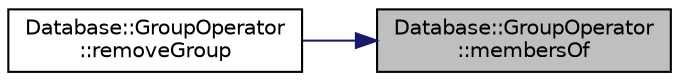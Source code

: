 digraph "Database::GroupOperator::membersOf"
{
 // LATEX_PDF_SIZE
  edge [fontname="Helvetica",fontsize="10",labelfontname="Helvetica",labelfontsize="10"];
  node [fontname="Helvetica",fontsize="10",shape=record];
  rankdir="RL";
  Node1 [label="Database::GroupOperator\l::membersOf",height=0.2,width=0.4,color="black", fillcolor="grey75", style="filled", fontcolor="black",tooltip=" "];
  Node1 -> Node2 [dir="back",color="midnightblue",fontsize="10",style="solid",fontname="Helvetica"];
  Node2 [label="Database::GroupOperator\l::removeGroup",height=0.2,width=0.4,color="black", fillcolor="white", style="filled",URL="$class_database_1_1_group_operator.html#a44f76a88b5837cadec2a921400d33315",tooltip=" "];
}
